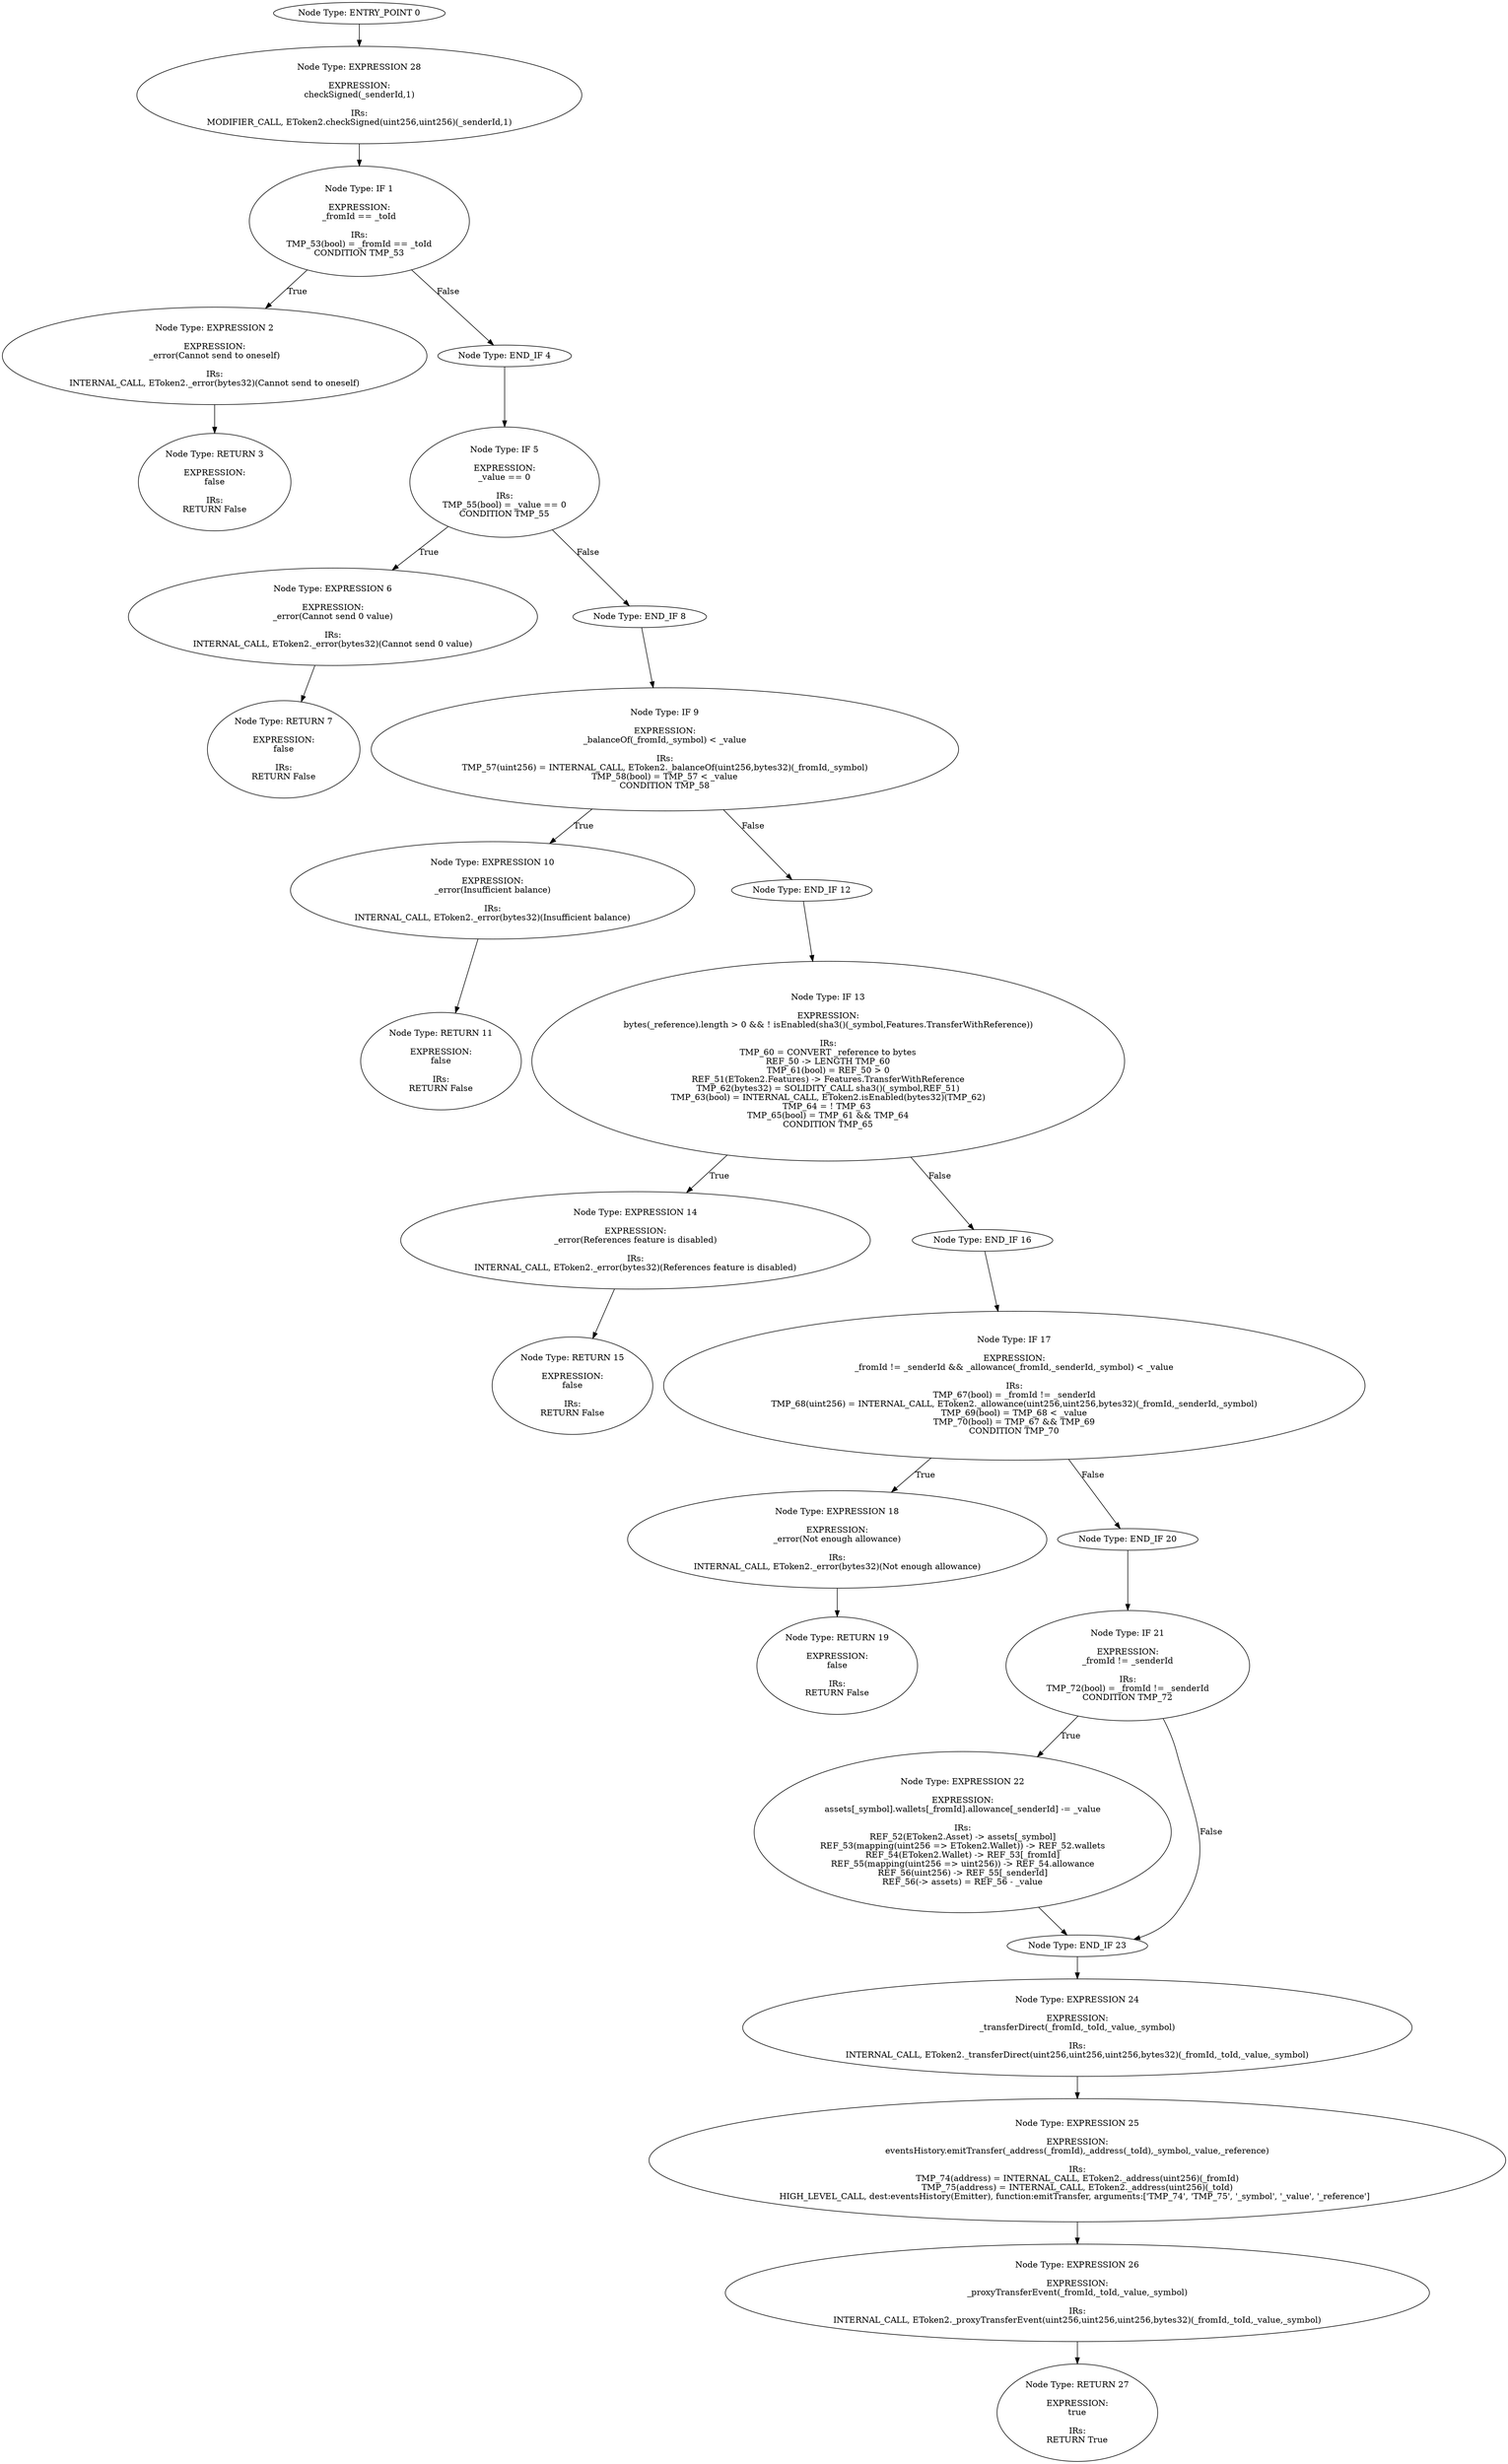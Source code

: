 digraph{
0[label="Node Type: ENTRY_POINT 0
"];
0->28;
1[label="Node Type: IF 1

EXPRESSION:
_fromId == _toId

IRs:
TMP_53(bool) = _fromId == _toId
CONDITION TMP_53"];
1->2[label="True"];
1->4[label="False"];
2[label="Node Type: EXPRESSION 2

EXPRESSION:
_error(Cannot send to oneself)

IRs:
INTERNAL_CALL, EToken2._error(bytes32)(Cannot send to oneself)"];
2->3;
3[label="Node Type: RETURN 3

EXPRESSION:
false

IRs:
RETURN False"];
4[label="Node Type: END_IF 4
"];
4->5;
5[label="Node Type: IF 5

EXPRESSION:
_value == 0

IRs:
TMP_55(bool) = _value == 0
CONDITION TMP_55"];
5->6[label="True"];
5->8[label="False"];
6[label="Node Type: EXPRESSION 6

EXPRESSION:
_error(Cannot send 0 value)

IRs:
INTERNAL_CALL, EToken2._error(bytes32)(Cannot send 0 value)"];
6->7;
7[label="Node Type: RETURN 7

EXPRESSION:
false

IRs:
RETURN False"];
8[label="Node Type: END_IF 8
"];
8->9;
9[label="Node Type: IF 9

EXPRESSION:
_balanceOf(_fromId,_symbol) < _value

IRs:
TMP_57(uint256) = INTERNAL_CALL, EToken2._balanceOf(uint256,bytes32)(_fromId,_symbol)
TMP_58(bool) = TMP_57 < _value
CONDITION TMP_58"];
9->10[label="True"];
9->12[label="False"];
10[label="Node Type: EXPRESSION 10

EXPRESSION:
_error(Insufficient balance)

IRs:
INTERNAL_CALL, EToken2._error(bytes32)(Insufficient balance)"];
10->11;
11[label="Node Type: RETURN 11

EXPRESSION:
false

IRs:
RETURN False"];
12[label="Node Type: END_IF 12
"];
12->13;
13[label="Node Type: IF 13

EXPRESSION:
bytes(_reference).length > 0 && ! isEnabled(sha3()(_symbol,Features.TransferWithReference))

IRs:
TMP_60 = CONVERT _reference to bytes
REF_50 -> LENGTH TMP_60
TMP_61(bool) = REF_50 > 0
REF_51(EToken2.Features) -> Features.TransferWithReference
TMP_62(bytes32) = SOLIDITY_CALL sha3()(_symbol,REF_51)
TMP_63(bool) = INTERNAL_CALL, EToken2.isEnabled(bytes32)(TMP_62)
TMP_64 = ! TMP_63 
TMP_65(bool) = TMP_61 && TMP_64
CONDITION TMP_65"];
13->14[label="True"];
13->16[label="False"];
14[label="Node Type: EXPRESSION 14

EXPRESSION:
_error(References feature is disabled)

IRs:
INTERNAL_CALL, EToken2._error(bytes32)(References feature is disabled)"];
14->15;
15[label="Node Type: RETURN 15

EXPRESSION:
false

IRs:
RETURN False"];
16[label="Node Type: END_IF 16
"];
16->17;
17[label="Node Type: IF 17

EXPRESSION:
_fromId != _senderId && _allowance(_fromId,_senderId,_symbol) < _value

IRs:
TMP_67(bool) = _fromId != _senderId
TMP_68(uint256) = INTERNAL_CALL, EToken2._allowance(uint256,uint256,bytes32)(_fromId,_senderId,_symbol)
TMP_69(bool) = TMP_68 < _value
TMP_70(bool) = TMP_67 && TMP_69
CONDITION TMP_70"];
17->18[label="True"];
17->20[label="False"];
18[label="Node Type: EXPRESSION 18

EXPRESSION:
_error(Not enough allowance)

IRs:
INTERNAL_CALL, EToken2._error(bytes32)(Not enough allowance)"];
18->19;
19[label="Node Type: RETURN 19

EXPRESSION:
false

IRs:
RETURN False"];
20[label="Node Type: END_IF 20
"];
20->21;
21[label="Node Type: IF 21

EXPRESSION:
_fromId != _senderId

IRs:
TMP_72(bool) = _fromId != _senderId
CONDITION TMP_72"];
21->22[label="True"];
21->23[label="False"];
22[label="Node Type: EXPRESSION 22

EXPRESSION:
assets[_symbol].wallets[_fromId].allowance[_senderId] -= _value

IRs:
REF_52(EToken2.Asset) -> assets[_symbol]
REF_53(mapping(uint256 => EToken2.Wallet)) -> REF_52.wallets
REF_54(EToken2.Wallet) -> REF_53[_fromId]
REF_55(mapping(uint256 => uint256)) -> REF_54.allowance
REF_56(uint256) -> REF_55[_senderId]
REF_56(-> assets) = REF_56 - _value"];
22->23;
23[label="Node Type: END_IF 23
"];
23->24;
24[label="Node Type: EXPRESSION 24

EXPRESSION:
_transferDirect(_fromId,_toId,_value,_symbol)

IRs:
INTERNAL_CALL, EToken2._transferDirect(uint256,uint256,uint256,bytes32)(_fromId,_toId,_value,_symbol)"];
24->25;
25[label="Node Type: EXPRESSION 25

EXPRESSION:
eventsHistory.emitTransfer(_address(_fromId),_address(_toId),_symbol,_value,_reference)

IRs:
TMP_74(address) = INTERNAL_CALL, EToken2._address(uint256)(_fromId)
TMP_75(address) = INTERNAL_CALL, EToken2._address(uint256)(_toId)
HIGH_LEVEL_CALL, dest:eventsHistory(Emitter), function:emitTransfer, arguments:['TMP_74', 'TMP_75', '_symbol', '_value', '_reference']  "];
25->26;
26[label="Node Type: EXPRESSION 26

EXPRESSION:
_proxyTransferEvent(_fromId,_toId,_value,_symbol)

IRs:
INTERNAL_CALL, EToken2._proxyTransferEvent(uint256,uint256,uint256,bytes32)(_fromId,_toId,_value,_symbol)"];
26->27;
27[label="Node Type: RETURN 27

EXPRESSION:
true

IRs:
RETURN True"];
28[label="Node Type: EXPRESSION 28

EXPRESSION:
checkSigned(_senderId,1)

IRs:
MODIFIER_CALL, EToken2.checkSigned(uint256,uint256)(_senderId,1)"];
28->1;
}
